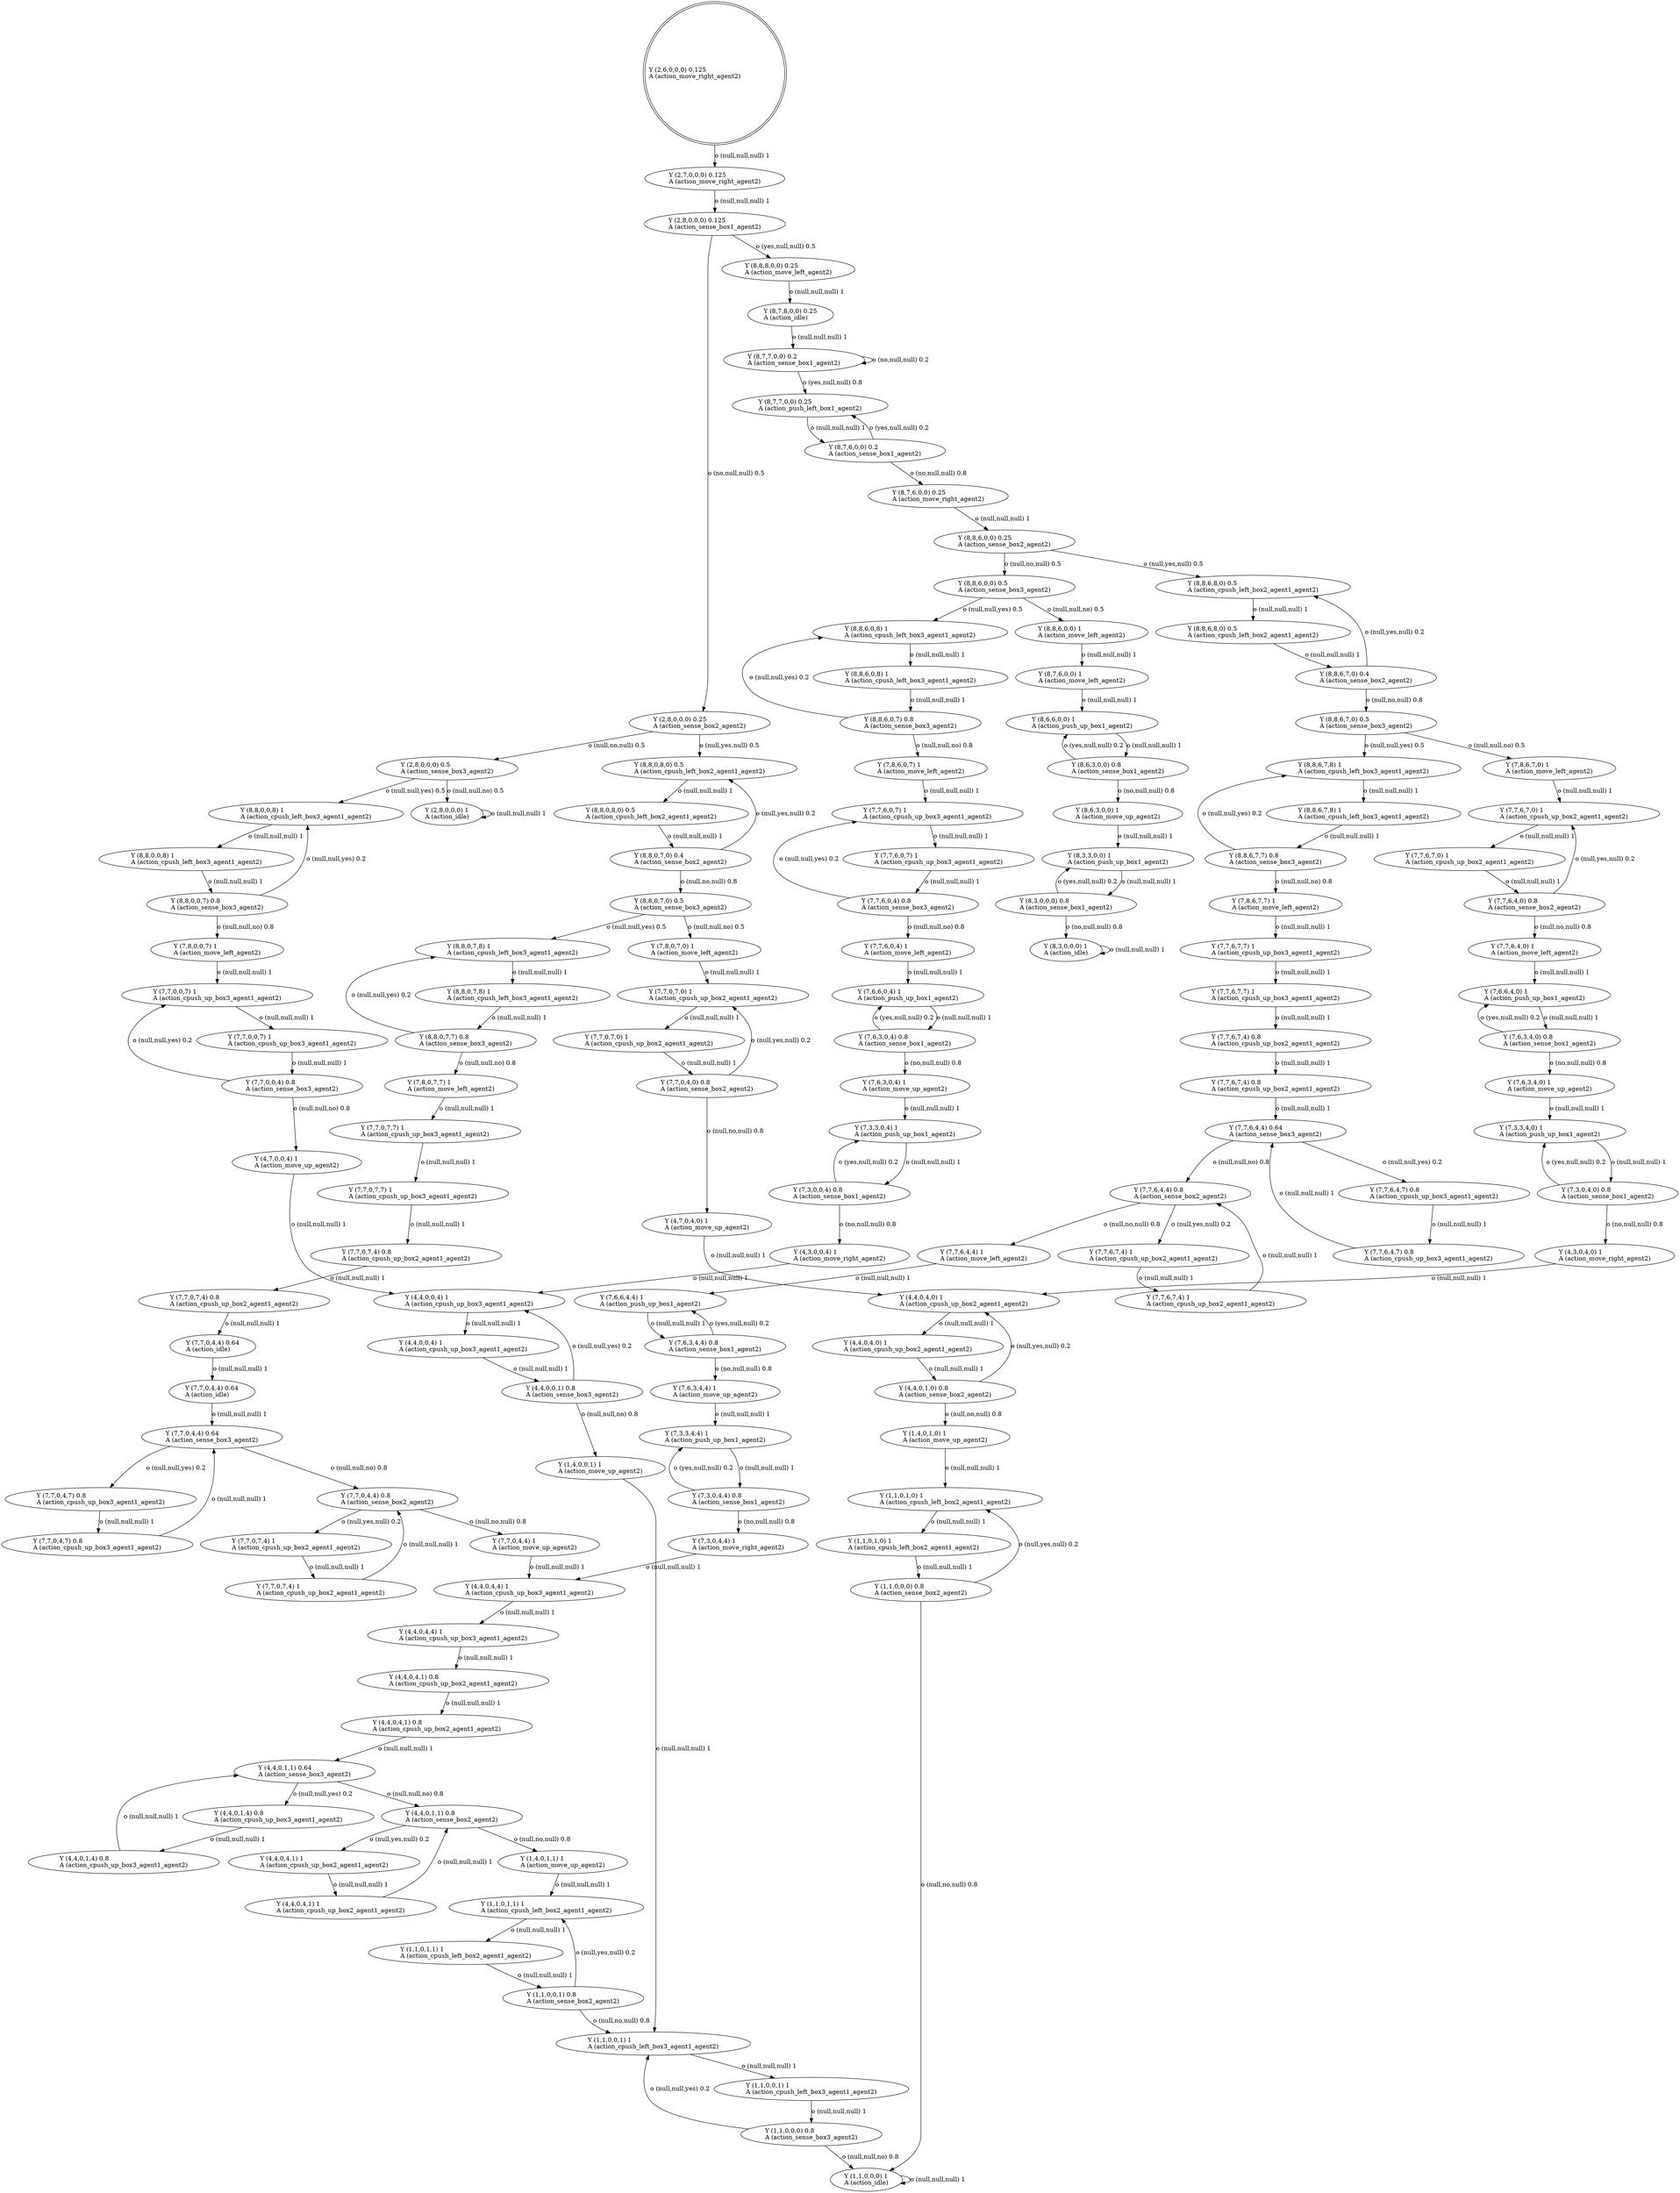 digraph "G" {
root [label="Y (2,6,0,0,0) 0.125\lA (action_move_right_agent2)\l", labeljust="l", shape=doublecircle];
x0row329 [label="Y (1,4,0,1,1) 1\lA (action_move_up_agent2)\l"];
x0row336 [label="Y (1,1,0,1,1) 1\lA (action_cpush_left_box2_agent1_agent2)\l"];
x0row342 [label="Y (1,1,0,0,1) 0.8\lA (action_sense_box2_agent2)\l"];
x0row348 [label="Y (1,1,0,0,1) 1\lA (action_cpush_left_box3_agent1_agent2)\l"];
x0row419 [label="Y (7,3,0,4,0) 0.8\lA (action_sense_box1_agent2)\l"];
x0row352 [label="Y (1,1,0,0,0) 0.8\lA (action_sense_box3_agent2)\l"];
x0row355 [label="Y (1,4,0,0,1) 1\lA (action_move_up_agent2)\l"];
x0row365 [label="Y (1,1,0,0,0) 1\lA (action_idle)\l"];
x0row373 [label="Y (7,8,6,7,0) 1\lA (action_move_left_agent2)\l"];
x0row378 [label="Y (7,7,6,7,0) 1\lA (action_cpush_up_box2_agent1_agent2)\l"];
x0row381 [label="Y (7,7,6,4,0) 0.8\lA (action_sense_box2_agent2)\l"];
x0row417 [label="Y (7,3,3,4,0) 1\lA (action_push_up_box1_agent2)\l"];
x0row391 [label="Y (7,7,6,4,0) 1\lA (action_move_left_agent2)\l"];
x0row399 [label="Y (7,6,6,4,0) 1\lA (action_push_up_box1_agent2)\l"];
x0row402 [label="Y (7,6,3,4,0) 0.8\lA (action_sense_box1_agent2)\l"];
x0row413 [label="Y (7,6,3,4,0) 1\lA (action_move_up_agent2)\l"];
x0row5 [label="Y (2,8,0,0,0) 0.125\lA (action_sense_box1_agent2)\l"];
x0row18 [label="Y (2,8,0,0,0) 0.25\lA (action_sense_box2_agent2)\l"];
x0row1 [label="Y (2,7,0,0,0) 0.125\lA (action_move_right_agent2)\l"];
x0row39 [label="Y (8,8,8,0,0) 0.25\lA (action_move_left_agent2)\l"];
x0row46 [label="Y (8,7,8,0,0) 0.25\lA (action_idle)\l"];
x0row57 [label="Y (8,7,7,0,0) 0.2\lA (action_sense_box1_agent2)\l"];
x0row154 [label="Y (7,7,6,7,4) 0.8\lA (action_cpush_up_box2_agent1_agent2)\l"];
x0row64 [label="Y (8,7,7,0,0) 0.25\lA (action_push_left_box1_agent2)\l"];
x0row71 [label="Y (8,7,6,0,0) 0.2\lA (action_sense_box1_agent2)\l"];
x0row145 [label="Y (7,7,6,7,7) 1\lA (action_cpush_up_box3_agent1_agent2)\l"];
x0row81 [label="Y (8,7,6,0,0) 0.25\lA (action_move_right_agent2)\l"];
x0row82 [label="Y (8,8,6,0,0) 0.25\lA (action_sense_box2_agent2)\l"];
x0row149 [label="Y (7,7,6,4,7) 0.8\lA (action_cpush_up_box3_agent1_agent2)\l"];
x0row90 [label="Y (8,8,6,8,0) 0.5\lA (action_cpush_left_box2_agent1_agent2)\l"];
x0row91 [label="Y (8,8,6,0,0) 0.5\lA (action_sense_box3_agent2)\l"];
x0row107 [label="Y (8,8,6,7,0) 0.4\lA (action_sense_box2_agent2)\l"];
x0row111 [label="Y (8,8,6,7,0) 0.5\lA (action_sense_box3_agent2)\l"];
x0row122 [label="Y (8,8,6,7,8) 1\lA (action_cpush_left_box3_agent1_agent2)\l"];
x0row127 [label="Y (8,8,6,7,7) 0.8\lA (action_sense_box3_agent2)\l"];
x0row140 [label="Y (7,8,6,7,7) 1\lA (action_move_left_agent2)\l"];
x0row438 [label="Y (4,3,0,4,0) 1\lA (action_move_right_agent2)\l"];
x0row440 [label="Y (4,4,0,4,0) 1\lA (action_cpush_up_box2_agent1_agent2)\l"];
x0row447 [label="Y (4,7,0,4,0) 1\lA (action_move_up_agent2)\l"];
x0row448 [label="Y (4,4,0,1,0) 0.8\lA (action_sense_box2_agent2)\l"];
x0row470 [label="Y (1,4,0,1,0) 1\lA (action_move_up_agent2)\l"];
x0row477 [label="Y (1,1,0,1,0) 1\lA (action_cpush_left_box2_agent1_agent2)\l"];
x0row482 [label="Y (1,1,0,0,0) 0.8\lA (action_sense_box2_agent2)\l"];
x0row551 [label="Y (7,6,3,0,4) 1\lA (action_move_up_agent2)\l"];
x0row493 [label="Y (8,8,6,0,8) 1\lA (action_cpush_left_box3_agent1_agent2)\l"];
x0row494 [label="Y (8,8,6,0,0) 1\lA (action_move_left_agent2)\l"];
x0row498 [label="Y (8,8,6,0,7) 0.8\lA (action_sense_box3_agent2)\l"];
x0row557 [label="Y (7,3,0,0,4) 0.8\lA (action_sense_box1_agent2)\l"];
x0row511 [label="Y (7,8,6,0,7) 1\lA (action_move_left_agent2)\l"];
x0row516 [label="Y (7,7,6,0,7) 1\lA (action_cpush_up_box3_agent1_agent2)\l"];
x0row555 [label="Y (7,3,3,0,4) 1\lA (action_push_up_box1_agent2)\l"];
x0row524 [label="Y (7,7,6,0,4) 0.8\lA (action_sense_box3_agent2)\l"];
x0row530 [label="Y (7,7,6,0,4) 1\lA (action_move_left_agent2)\l"];
x0row537 [label="Y (7,6,6,0,4) 1\lA (action_push_up_box1_agent2)\l"];
x0row540 [label="Y (7,6,3,0,4) 0.8\lA (action_sense_box1_agent2)\l"];
x0row841 [label="Y (7,7,0,0,7) 1\lA (action_cpush_up_box3_agent1_agent2)\l"];
x0row849 [label="Y (7,7,0,0,4) 0.8\lA (action_sense_box3_agent2)\l"];
x0row576 [label="Y (4,3,0,0,4) 1\lA (action_move_right_agent2)\l"];
x0row578 [label="Y (4,4,0,0,4) 1\lA (action_cpush_up_box3_agent1_agent2)\l"];
x0row586 [label="Y (4,7,0,0,4) 1\lA (action_move_up_agent2)\l"];
x0row590 [label="Y (4,4,0,0,1) 0.8\lA (action_sense_box3_agent2)\l"];
x0row700 [label="Y (8,8,0,7,7) 0.8\lA (action_sense_box3_agent2)\l"];
x0row614 [label="Y (8,7,6,0,0) 1\lA (action_move_left_agent2)\l"];
x0row618 [label="Y (8,6,6,0,0) 1\lA (action_push_up_box1_agent2)\l"];
x0row621 [label="Y (8,6,3,0,0) 0.8\lA (action_sense_box1_agent2)\l"];
x0row695 [label="Y (8,8,0,7,8) 1\lA (action_cpush_left_box3_agent1_agent2)\l"];
x0row630 [label="Y (8,6,3,0,0) 1\lA (action_move_up_agent2)\l"];
x0row633 [label="Y (8,3,3,0,0) 1\lA (action_push_up_box1_agent2)\l"];
x0row635 [label="Y (8,3,0,0,0) 0.8\lA (action_sense_box1_agent2)\l"];
x0row646 [label="Y (8,3,0,0,0) 1\lA (action_idle)\l"];
x0row654 [label="Y (2,8,0,0,0) 0.5\lA (action_sense_box3_agent2)\l"];
x0row684 [label="Y (8,8,0,7,0) 0.5\lA (action_sense_box3_agent2)\l"];
x0row671 [label="Y (8,8,0,8,0) 0.5\lA (action_cpush_left_box2_agent1_agent2)\l"];
x0row680 [label="Y (8,8,0,7,0) 0.4\lA (action_sense_box2_agent2)\l"];
x0row713 [label="Y (7,8,0,7,7) 1\lA (action_move_left_agent2)\l"];
x0row718 [label="Y (7,7,0,7,7) 1\lA (action_cpush_up_box3_agent1_agent2)\l"];
x0row722 [label="Y (7,7,0,4,7) 0.8\lA (action_cpush_up_box3_agent1_agent2)\l"];
x0row727 [label="Y (7,7,0,7,4) 0.8\lA (action_cpush_up_box2_agent1_agent2)\l"];
x0row732 [label="Y (7,7,0,4,4) 0.64\lA (action_sense_box3_agent2)\l"];
x0row735 [label="Y (7,7,0,7,4) 1\lA (action_cpush_up_box2_agent1_agent2)\l"];
x0row747 [label="Y (7,7,0,4,4) 0.8\lA (action_sense_box2_agent2)\l"];
x0row836 [label="Y (7,8,0,0,7) 1\lA (action_move_left_agent2)\l"];
x0row780 [label="Y (7,8,0,7,0) 1\lA (action_move_left_agent2)\l"];
x0row785 [label="Y (7,7,0,7,0) 1\lA (action_cpush_up_box2_agent1_agent2)\l"];
x0row788 [label="Y (7,7,0,4,0) 0.8\lA (action_sense_box2_agent2)\l"];
x0row824 [label="Y (8,8,0,0,7) 0.8\lA (action_sense_box3_agent2)\l"];
x0row813 [label="Y (2,8,0,0,0) 1\lA (action_idle)\l"];
x0row823 [label="Y (8,8,0,0,8) 1\lA (action_cpush_left_box3_agent1_agent2)\l"];
x0row159 [label="Y (7,7,6,4,4) 0.64\lA (action_sense_box3_agent2)\l"];
x0row162 [label="Y (7,7,6,7,4) 1\lA (action_cpush_up_box2_agent1_agent2)\l"];
x0row174 [label="Y (7,7,6,4,4) 0.8\lA (action_sense_box2_agent2)\l"];
x0row193 [label="Y (7,7,6,4,4) 1\lA (action_move_left_agent2)\l"];
x0row208 [label="Y (7,6,6,4,4) 1\lA (action_push_up_box1_agent2)\l"];
x0row211 [label="Y (7,6,3,4,4) 0.8\lA (action_sense_box1_agent2)\l"];
x0row222 [label="Y (7,6,3,4,4) 1\lA (action_move_up_agent2)\l"];
x0row226 [label="Y (7,3,3,4,4) 1\lA (action_push_up_box1_agent2)\l"];
x0row228 [label="Y (7,3,0,4,4) 0.8\lA (action_sense_box1_agent2)\l"];
x0row285 [label="Y (4,4,0,1,1) 0.8\lA (action_sense_box2_agent2)\l"];
x0row241 [label="Y (7,3,0,4,4) 1\lA (action_move_right_agent2)\l"];
x0row250 [label="Y (7,7,0,4,4) 1\lA (action_move_up_agent2)\l"];
x0row253 [label="Y (4,4,0,4,4) 1\lA (action_cpush_up_box3_agent1_agent2)\l"];
x0row258 [label="Y (4,4,0,1,4) 0.8\lA (action_cpush_up_box3_agent1_agent2)\l"];
x0row262 [label="Y (4,4,0,4,1) 0.8\lA (action_cpush_up_box2_agent1_agent2)\l"];
x0row268 [label="Y (4,4,0,1,1) 0.64\lA (action_sense_box3_agent2)\l"];
x0row271 [label="Y (4,4,0,4,1) 1\lA (action_cpush_up_box2_agent1_agent2)\l"];
x0row732_noop_0 [label="Y (7,7,0,4,4) 0.64\lA (action_idle)\l"];
x0row732_noop_1 [label="Y (7,7,0,4,4) 0.64\lA (action_idle)\l"];
x0row336_repeat_1 [label="Y (1,1,0,1,1) 1\lA (action_cpush_left_box2_agent1_agent2)\l"];
x0row348_repeat_1 [label="Y (1,1,0,0,1) 1\lA (action_cpush_left_box3_agent1_agent2)\l"];
x0row378_repeat_1 [label="Y (7,7,6,7,0) 1\lA (action_cpush_up_box2_agent1_agent2)\l"];
x0row154_repeat_1 [label="Y (7,7,6,7,4) 0.8\lA (action_cpush_up_box2_agent1_agent2)\l"];
x0row145_repeat_1 [label="Y (7,7,6,7,7) 1\lA (action_cpush_up_box3_agent1_agent2)\l"];
x0row149_repeat_1 [label="Y (7,7,6,4,7) 0.8\lA (action_cpush_up_box3_agent1_agent2)\l"];
x0row90_repeat_1 [label="Y (8,8,6,8,0) 0.5\lA (action_cpush_left_box2_agent1_agent2)\l"];
x0row122_repeat_1 [label="Y (8,8,6,7,8) 1\lA (action_cpush_left_box3_agent1_agent2)\l"];
x0row440_repeat_1 [label="Y (4,4,0,4,0) 1\lA (action_cpush_up_box2_agent1_agent2)\l"];
x0row477_repeat_1 [label="Y (1,1,0,1,0) 1\lA (action_cpush_left_box2_agent1_agent2)\l"];
x0row493_repeat_1 [label="Y (8,8,6,0,8) 1\lA (action_cpush_left_box3_agent1_agent2)\l"];
x0row516_repeat_1 [label="Y (7,7,6,0,7) 1\lA (action_cpush_up_box3_agent1_agent2)\l"];
x0row841_repeat_1 [label="Y (7,7,0,0,7) 1\lA (action_cpush_up_box3_agent1_agent2)\l"];
x0row578_repeat_1 [label="Y (4,4,0,0,4) 1\lA (action_cpush_up_box3_agent1_agent2)\l"];
x0row695_repeat_1 [label="Y (8,8,0,7,8) 1\lA (action_cpush_left_box3_agent1_agent2)\l"];
x0row671_repeat_1 [label="Y (8,8,0,8,0) 0.5\lA (action_cpush_left_box2_agent1_agent2)\l"];
x0row718_repeat_1 [label="Y (7,7,0,7,7) 1\lA (action_cpush_up_box3_agent1_agent2)\l"];
x0row722_repeat_1 [label="Y (7,7,0,4,7) 0.8\lA (action_cpush_up_box3_agent1_agent2)\l"];
x0row727_repeat_1 [label="Y (7,7,0,7,4) 0.8\lA (action_cpush_up_box2_agent1_agent2)\l"];
x0row735_repeat_1 [label="Y (7,7,0,7,4) 1\lA (action_cpush_up_box2_agent1_agent2)\l"];
x0row785_repeat_1 [label="Y (7,7,0,7,0) 1\lA (action_cpush_up_box2_agent1_agent2)\l"];
x0row823_repeat_1 [label="Y (8,8,0,0,8) 1\lA (action_cpush_left_box3_agent1_agent2)\l"];
x0row162_repeat_1 [label="Y (7,7,6,7,4) 1\lA (action_cpush_up_box2_agent1_agent2)\l"];
x0row253_repeat_1 [label="Y (4,4,0,4,4) 1\lA (action_cpush_up_box3_agent1_agent2)\l"];
x0row258_repeat_1 [label="Y (4,4,0,1,4) 0.8\lA (action_cpush_up_box3_agent1_agent2)\l"];
x0row262_repeat_1 [label="Y (4,4,0,4,1) 0.8\lA (action_cpush_up_box2_agent1_agent2)\l"];
x0row271_repeat_1 [label="Y (4,4,0,4,1) 1\lA (action_cpush_up_box2_agent1_agent2)\l"];
root -> x0row1  [key=0, label="o (null,null,null) 1\l"];
x0row329 -> x0row336  [key=0, label="o (null,null,null) 1\l"];
x0row336 -> x0row336_repeat_1  [key=0, label="o (null,null,null) 1\l"];
x0row342 -> x0row336  [key=0, label="o (null,yes,null) 0.2\l"];
x0row342 -> x0row348  [key=0, label="o (null,no,null) 0.8\l"];
x0row348 -> x0row348_repeat_1  [key=0, label="o (null,null,null) 1\l"];
x0row419 -> x0row417  [key=0, label="o (yes,null,null) 0.2\l"];
x0row419 -> x0row438  [key=0, label="o (no,null,null) 0.8\l"];
x0row352 -> x0row348  [key=0, label="o (null,null,yes) 0.2\l"];
x0row352 -> x0row365  [key=0, label="o (null,null,no) 0.8\l"];
x0row355 -> x0row348  [key=0, label="o (null,null,null) 1\l"];
x0row365 -> x0row365  [key=0, label="o (null,null,null) 1\l"];
x0row373 -> x0row378  [key=0, label="o (null,null,null) 1\l"];
x0row378 -> x0row378_repeat_1  [key=0, label="o (null,null,null) 1\l"];
x0row381 -> x0row378  [key=0, label="o (null,yes,null) 0.2\l"];
x0row381 -> x0row391  [key=0, label="o (null,no,null) 0.8\l"];
x0row417 -> x0row419  [key=0, label="o (null,null,null) 1\l"];
x0row391 -> x0row399  [key=0, label="o (null,null,null) 1\l"];
x0row399 -> x0row402  [key=0, label="o (null,null,null) 1\l"];
x0row402 -> x0row399  [key=0, label="o (yes,null,null) 0.2\l"];
x0row402 -> x0row413  [key=0, label="o (no,null,null) 0.8\l"];
x0row413 -> x0row417  [key=0, label="o (null,null,null) 1\l"];
x0row5 -> x0row18  [key=0, label="o (no,null,null) 0.5\l"];
x0row5 -> x0row39  [key=0, label="o (yes,null,null) 0.5\l"];
x0row18 -> x0row654  [key=0, label="o (null,no,null) 0.5\l"];
x0row18 -> x0row671  [key=0, label="o (null,yes,null) 0.5\l"];
x0row1 -> x0row5  [key=0, label="o (null,null,null) 1\l"];
x0row39 -> x0row46  [key=0, label="o (null,null,null) 1\l"];
x0row46 -> x0row57  [key=0, label="o (null,null,null) 1\l"];
x0row57 -> x0row64  [key=0, label="o (yes,null,null) 0.8\l"];
x0row57 -> x0row57  [key=0, label="o (no,null,null) 0.2\l"];
x0row154 -> x0row154_repeat_1  [key=0, label="o (null,null,null) 1\l"];
x0row64 -> x0row71  [key=0, label="o (null,null,null) 1\l"];
x0row71 -> x0row64  [key=0, label="o (yes,null,null) 0.2\l"];
x0row71 -> x0row81  [key=0, label="o (no,null,null) 0.8\l"];
x0row145 -> x0row145_repeat_1  [key=0, label="o (null,null,null) 1\l"];
x0row81 -> x0row82  [key=0, label="o (null,null,null) 1\l"];
x0row82 -> x0row90  [key=0, label="o (null,yes,null) 0.5\l"];
x0row82 -> x0row91  [key=0, label="o (null,no,null) 0.5\l"];
x0row149 -> x0row149_repeat_1  [key=0, label="o (null,null,null) 1\l"];
x0row90 -> x0row90_repeat_1  [key=0, label="o (null,null,null) 1\l"];
x0row91 -> x0row493  [key=0, label="o (null,null,yes) 0.5\l"];
x0row91 -> x0row494  [key=0, label="o (null,null,no) 0.5\l"];
x0row107 -> x0row90  [key=0, label="o (null,yes,null) 0.2\l"];
x0row107 -> x0row111  [key=0, label="o (null,no,null) 0.8\l"];
x0row111 -> x0row122  [key=0, label="o (null,null,yes) 0.5\l"];
x0row111 -> x0row373  [key=0, label="o (null,null,no) 0.5\l"];
x0row122 -> x0row122_repeat_1  [key=0, label="o (null,null,null) 1\l"];
x0row127 -> x0row122  [key=0, label="o (null,null,yes) 0.2\l"];
x0row127 -> x0row140  [key=0, label="o (null,null,no) 0.8\l"];
x0row140 -> x0row145  [key=0, label="o (null,null,null) 1\l"];
x0row438 -> x0row440  [key=0, label="o (null,null,null) 1\l"];
x0row440 -> x0row440_repeat_1  [key=0, label="o (null,null,null) 1\l"];
x0row447 -> x0row440  [key=0, label="o (null,null,null) 1\l"];
x0row448 -> x0row440  [key=0, label="o (null,yes,null) 0.2\l"];
x0row448 -> x0row470  [key=0, label="o (null,no,null) 0.8\l"];
x0row470 -> x0row477  [key=0, label="o (null,null,null) 1\l"];
x0row477 -> x0row477_repeat_1  [key=0, label="o (null,null,null) 1\l"];
x0row482 -> x0row477  [key=0, label="o (null,yes,null) 0.2\l"];
x0row482 -> x0row365  [key=0, label="o (null,no,null) 0.8\l"];
x0row551 -> x0row555  [key=0, label="o (null,null,null) 1\l"];
x0row493 -> x0row493_repeat_1  [key=0, label="o (null,null,null) 1\l"];
x0row494 -> x0row614  [key=0, label="o (null,null,null) 1\l"];
x0row498 -> x0row493  [key=0, label="o (null,null,yes) 0.2\l"];
x0row498 -> x0row511  [key=0, label="o (null,null,no) 0.8\l"];
x0row557 -> x0row555  [key=0, label="o (yes,null,null) 0.2\l"];
x0row557 -> x0row576  [key=0, label="o (no,null,null) 0.8\l"];
x0row511 -> x0row516  [key=0, label="o (null,null,null) 1\l"];
x0row516 -> x0row516_repeat_1  [key=0, label="o (null,null,null) 1\l"];
x0row555 -> x0row557  [key=0, label="o (null,null,null) 1\l"];
x0row524 -> x0row516  [key=0, label="o (null,null,yes) 0.2\l"];
x0row524 -> x0row530  [key=0, label="o (null,null,no) 0.8\l"];
x0row530 -> x0row537  [key=0, label="o (null,null,null) 1\l"];
x0row537 -> x0row540  [key=0, label="o (null,null,null) 1\l"];
x0row540 -> x0row537  [key=0, label="o (yes,null,null) 0.2\l"];
x0row540 -> x0row551  [key=0, label="o (no,null,null) 0.8\l"];
x0row841 -> x0row841_repeat_1  [key=0, label="o (null,null,null) 1\l"];
x0row849 -> x0row841  [key=0, label="o (null,null,yes) 0.2\l"];
x0row849 -> x0row586  [key=0, label="o (null,null,no) 0.8\l"];
x0row576 -> x0row578  [key=0, label="o (null,null,null) 1\l"];
x0row578 -> x0row578_repeat_1  [key=0, label="o (null,null,null) 1\l"];
x0row586 -> x0row578  [key=0, label="o (null,null,null) 1\l"];
x0row590 -> x0row578  [key=0, label="o (null,null,yes) 0.2\l"];
x0row590 -> x0row355  [key=0, label="o (null,null,no) 0.8\l"];
x0row700 -> x0row695  [key=0, label="o (null,null,yes) 0.2\l"];
x0row700 -> x0row713  [key=0, label="o (null,null,no) 0.8\l"];
x0row614 -> x0row618  [key=0, label="o (null,null,null) 1\l"];
x0row618 -> x0row621  [key=0, label="o (null,null,null) 1\l"];
x0row621 -> x0row618  [key=0, label="o (yes,null,null) 0.2\l"];
x0row621 -> x0row630  [key=0, label="o (no,null,null) 0.8\l"];
x0row695 -> x0row695_repeat_1  [key=0, label="o (null,null,null) 1\l"];
x0row630 -> x0row633  [key=0, label="o (null,null,null) 1\l"];
x0row633 -> x0row635  [key=0, label="o (null,null,null) 1\l"];
x0row635 -> x0row633  [key=0, label="o (yes,null,null) 0.2\l"];
x0row635 -> x0row646  [key=0, label="o (no,null,null) 0.8\l"];
x0row646 -> x0row646  [key=0, label="o (null,null,null) 1\l"];
x0row654 -> x0row813  [key=0, label="o (null,null,no) 0.5\l"];
x0row654 -> x0row823  [key=0, label="o (null,null,yes) 0.5\l"];
x0row684 -> x0row695  [key=0, label="o (null,null,yes) 0.5\l"];
x0row684 -> x0row780  [key=0, label="o (null,null,no) 0.5\l"];
x0row671 -> x0row671_repeat_1  [key=0, label="o (null,null,null) 1\l"];
x0row680 -> x0row671  [key=0, label="o (null,yes,null) 0.2\l"];
x0row680 -> x0row684  [key=0, label="o (null,no,null) 0.8\l"];
x0row713 -> x0row718  [key=0, label="o (null,null,null) 1\l"];
x0row718 -> x0row718_repeat_1  [key=0, label="o (null,null,null) 1\l"];
x0row722 -> x0row722_repeat_1  [key=0, label="o (null,null,null) 1\l"];
x0row727 -> x0row727_repeat_1  [key=0, label="o (null,null,null) 1\l"];
x0row732 -> x0row722  [key=0, label="o (null,null,yes) 0.2\l"];
x0row732 -> x0row747  [key=0, label="o (null,null,no) 0.8\l"];
x0row735 -> x0row735_repeat_1  [key=0, label="o (null,null,null) 1\l"];
x0row747 -> x0row735  [key=0, label="o (null,yes,null) 0.2\l"];
x0row747 -> x0row250  [key=0, label="o (null,no,null) 0.8\l"];
x0row836 -> x0row841  [key=0, label="o (null,null,null) 1\l"];
x0row780 -> x0row785  [key=0, label="o (null,null,null) 1\l"];
x0row785 -> x0row785_repeat_1  [key=0, label="o (null,null,null) 1\l"];
x0row788 -> x0row785  [key=0, label="o (null,yes,null) 0.2\l"];
x0row788 -> x0row447  [key=0, label="o (null,no,null) 0.8\l"];
x0row824 -> x0row823  [key=0, label="o (null,null,yes) 0.2\l"];
x0row824 -> x0row836  [key=0, label="o (null,null,no) 0.8\l"];
x0row813 -> x0row813  [key=0, label="o (null,null,null) 1\l"];
x0row823 -> x0row823_repeat_1  [key=0, label="o (null,null,null) 1\l"];
x0row159 -> x0row149  [key=0, label="o (null,null,yes) 0.2\l"];
x0row159 -> x0row174  [key=0, label="o (null,null,no) 0.8\l"];
x0row162 -> x0row162_repeat_1  [key=0, label="o (null,null,null) 1\l"];
x0row174 -> x0row162  [key=0, label="o (null,yes,null) 0.2\l"];
x0row174 -> x0row193  [key=0, label="o (null,no,null) 0.8\l"];
x0row193 -> x0row208  [key=0, label="o (null,null,null) 1\l"];
x0row208 -> x0row211  [key=0, label="o (null,null,null) 1\l"];
x0row211 -> x0row208  [key=0, label="o (yes,null,null) 0.2\l"];
x0row211 -> x0row222  [key=0, label="o (no,null,null) 0.8\l"];
x0row222 -> x0row226  [key=0, label="o (null,null,null) 1\l"];
x0row226 -> x0row228  [key=0, label="o (null,null,null) 1\l"];
x0row228 -> x0row226  [key=0, label="o (yes,null,null) 0.2\l"];
x0row228 -> x0row241  [key=0, label="o (no,null,null) 0.8\l"];
x0row285 -> x0row271  [key=0, label="o (null,yes,null) 0.2\l"];
x0row285 -> x0row329  [key=0, label="o (null,no,null) 0.8\l"];
x0row241 -> x0row253  [key=0, label="o (null,null,null) 1\l"];
x0row250 -> x0row253  [key=0, label="o (null,null,null) 1\l"];
x0row253 -> x0row253_repeat_1  [key=0, label="o (null,null,null) 1\l"];
x0row258 -> x0row258_repeat_1  [key=0, label="o (null,null,null) 1\l"];
x0row262 -> x0row262_repeat_1  [key=0, label="o (null,null,null) 1\l"];
x0row268 -> x0row258  [key=0, label="o (null,null,yes) 0.2\l"];
x0row268 -> x0row285  [key=0, label="o (null,null,no) 0.8\l"];
x0row271 -> x0row271_repeat_1  [key=0, label="o (null,null,null) 1\l"];
x0row732_noop_0 -> x0row732_noop_1  [key=0, label="o (null,null,null) 1\l"];
x0row732_noop_1 -> x0row732  [key=0, label="o (null,null,null) 1\l"];
x0row336_repeat_1 -> x0row342  [key=0, label="o (null,null,null) 1\l"];
x0row348_repeat_1 -> x0row352  [key=0, label="o (null,null,null) 1\l"];
x0row378_repeat_1 -> x0row381  [key=0, label="o (null,null,null) 1\l"];
x0row154_repeat_1 -> x0row159  [key=0, label="o (null,null,null) 1\l"];
x0row145_repeat_1 -> x0row154  [key=0, label="o (null,null,null) 1\l"];
x0row149_repeat_1 -> x0row159  [key=0, label="o (null,null,null) 1\l"];
x0row90_repeat_1 -> x0row107  [key=0, label="o (null,null,null) 1\l"];
x0row122_repeat_1 -> x0row127  [key=0, label="o (null,null,null) 1\l"];
x0row440_repeat_1 -> x0row448  [key=0, label="o (null,null,null) 1\l"];
x0row477_repeat_1 -> x0row482  [key=0, label="o (null,null,null) 1\l"];
x0row493_repeat_1 -> x0row498  [key=0, label="o (null,null,null) 1\l"];
x0row516_repeat_1 -> x0row524  [key=0, label="o (null,null,null) 1\l"];
x0row841_repeat_1 -> x0row849  [key=0, label="o (null,null,null) 1\l"];
x0row578_repeat_1 -> x0row590  [key=0, label="o (null,null,null) 1\l"];
x0row695_repeat_1 -> x0row700  [key=0, label="o (null,null,null) 1\l"];
x0row671_repeat_1 -> x0row680  [key=0, label="o (null,null,null) 1\l"];
x0row718_repeat_1 -> x0row727  [key=0, label="o (null,null,null) 1\l"];
x0row722_repeat_1 -> x0row732  [key=0, label="o (null,null,null) 1\l"];
x0row727_repeat_1 -> x0row732_noop_0  [key=0, label="o (null,null,null) 1\l"];
x0row735_repeat_1 -> x0row747  [key=0, label="o (null,null,null) 1\l"];
x0row785_repeat_1 -> x0row788  [key=0, label="o (null,null,null) 1\l"];
x0row823_repeat_1 -> x0row824  [key=0, label="o (null,null,null) 1\l"];
x0row162_repeat_1 -> x0row174  [key=0, label="o (null,null,null) 1\l"];
x0row253_repeat_1 -> x0row262  [key=0, label="o (null,null,null) 1\l"];
x0row258_repeat_1 -> x0row268  [key=0, label="o (null,null,null) 1\l"];
x0row262_repeat_1 -> x0row268  [key=0, label="o (null,null,null) 1\l"];
x0row271_repeat_1 -> x0row285  [key=0, label="o (null,null,null) 1\l"];
}
